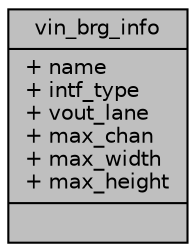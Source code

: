 digraph "vin_brg_info"
{
 // INTERACTIVE_SVG=YES
 // LATEX_PDF_SIZE
  bgcolor="transparent";
  edge [fontname="Helvetica",fontsize="10",labelfontname="Helvetica",labelfontsize="10"];
  node [fontname="Helvetica",fontsize="10",shape=record];
  Node1 [label="{vin_brg_info\n|+ name\l+ intf_type\l+ vout_lane\l+ max_chan\l+ max_width\l+ max_height\l|}",height=0.2,width=0.4,color="black", fillcolor="grey75", style="filled", fontcolor="black",tooltip=" "];
}

